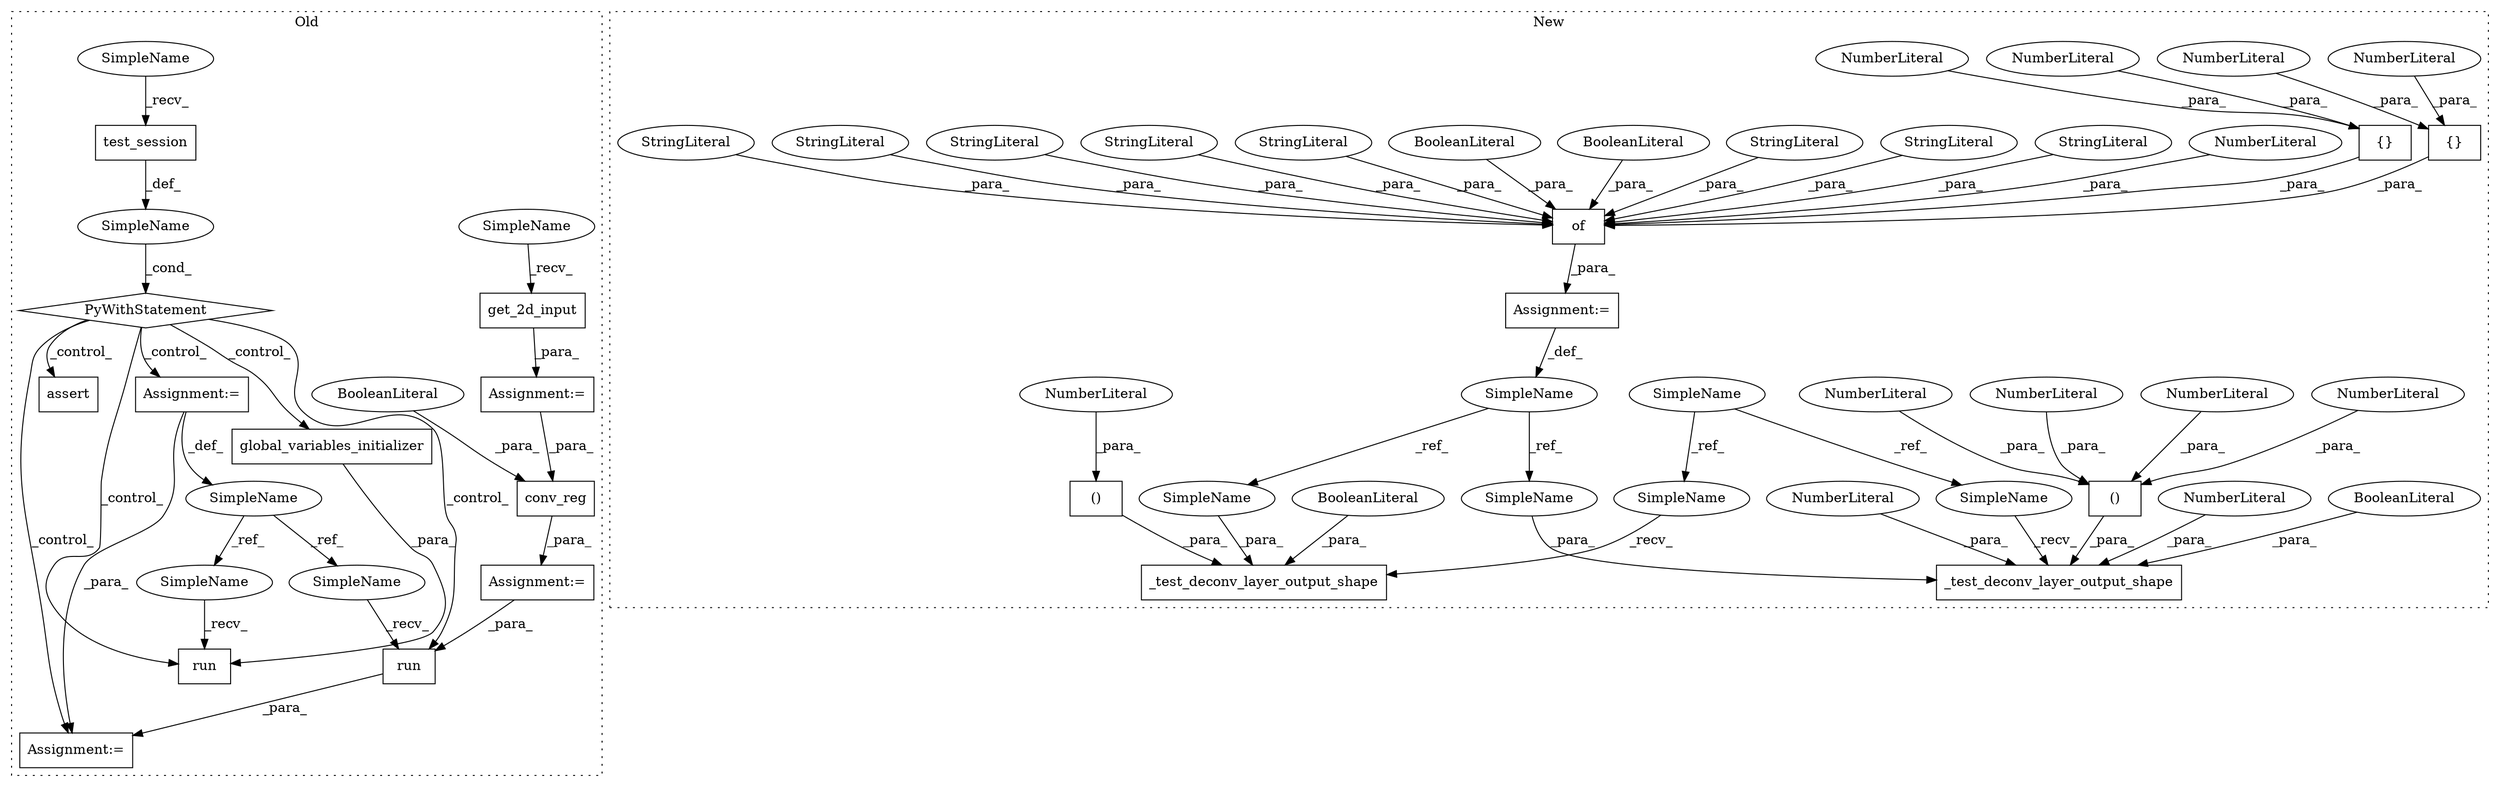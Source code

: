 digraph G {
subgraph cluster0 {
1 [label="get_2d_input" a="32" s="13461" l="14" shape="box"];
22 [label="test_session" a="32" s="13662" l="14" shape="box"];
23 [label="PyWithStatement" a="104" s="13647,13676" l="10,2" shape="diamond"];
26 [label="run" a="32" s="13773,13789" l="4,1" shape="box"];
27 [label="SimpleName" a="42" s="" l="" shape="ellipse"];
28 [label="run" a="32" s="13707,13752" l="4,1" shape="box"];
29 [label="global_variables_initializer" a="32" s="13722" l="30" shape="box"];
30 [label="assert" a="32" s="13803,13885" l="22,1" shape="box"];
31 [label="SimpleName" a="42" s="13690" l="4" shape="ellipse"];
32 [label="Assignment:=" a="7" s="13767" l="1" shape="box"];
34 [label="Assignment:=" a="7" s="13690" l="4" shape="box"];
36 [label="Assignment:=" a="7" s="13455" l="1" shape="box"];
38 [label="Assignment:=" a="7" s="13596" l="1" shape="box"];
43 [label="conv_reg" a="32" s="13597,13619" l="9,1" shape="box"];
45 [label="BooleanLiteral" a="9" s="13611" l="4" shape="ellipse"];
52 [label="SimpleName" a="42" s="13456" l="4" shape="ellipse"];
53 [label="SimpleName" a="42" s="13657" l="4" shape="ellipse"];
54 [label="SimpleName" a="42" s="13768" l="4" shape="ellipse"];
55 [label="SimpleName" a="42" s="13702" l="4" shape="ellipse"];
label = "Old";
style="dotted";
}
subgraph cluster1 {
2 [label="_test_deconv_layer_output_shape" a="32" s="12466,12573" l="32,1" shape="box"];
3 [label="()" a="106" s="12517" l="46" shape="box"];
4 [label="NumberLiteral" a="34" s="12498" l="1" shape="ellipse"];
5 [label="NumberLiteral" a="34" s="12546" l="2" shape="ellipse"];
6 [label="NumberLiteral" a="34" s="12517" l="1" shape="ellipse"];
7 [label="NumberLiteral" a="34" s="12531" l="2" shape="ellipse"];
8 [label="{}" a="4" s="12305,12309" l="1,1" shape="box"];
9 [label="NumberLiteral" a="34" s="12306" l="1" shape="ellipse"];
10 [label="{}" a="4" s="12329,12333" l="1,1" shape="box"];
11 [label="NumberLiteral" a="34" s="12561" l="2" shape="ellipse"];
12 [label="NumberLiteral" a="34" s="12330" l="1" shape="ellipse"];
13 [label="_test_deconv_layer_output_shape" a="32" s="12585,12693" l="32,1" shape="box"];
14 [label="()" a="106" s="12636" l="46" shape="box"];
15 [label="NumberLiteral" a="34" s="12650" l="2" shape="ellipse"];
16 [label="NumberLiteral" a="34" s="12570" l="3" shape="ellipse"];
17 [label="NumberLiteral" a="34" s="12308" l="1" shape="ellipse"];
18 [label="NumberLiteral" a="34" s="12332" l="1" shape="ellipse"];
19 [label="of" a="32" s="12260,12454" l="3,1" shape="box"];
20 [label="NumberLiteral" a="34" s="12279" l="2" shape="ellipse"];
21 [label="SimpleName" a="42" s="12182" l="4" shape="ellipse"];
24 [label="BooleanLiteral" a="9" s="12684" l="5" shape="ellipse"];
25 [label="BooleanLiteral" a="9" s="12565" l="4" shape="ellipse"];
33 [label="StringLiteral" a="45" s="12398" l="7" shape="ellipse"];
35 [label="StringLiteral" a="45" s="12263" l="15" shape="ellipse"];
37 [label="StringLiteral" a="45" s="12311" l="8" shape="ellipse"];
39 [label="BooleanLiteral" a="9" s="12347" l="5" shape="ellipse"];
40 [label="BooleanLiteral" a="9" s="12363" l="4" shape="ellipse"];
41 [label="StringLiteral" a="45" s="12353" l="9" shape="ellipse"];
42 [label="StringLiteral" a="45" s="12282" l="13" shape="ellipse"];
44 [label="StringLiteral" a="45" s="12368" l="11" shape="ellipse"];
46 [label="SimpleName" a="42" s="12244" l="11" shape="ellipse"];
47 [label="Assignment:=" a="7" s="12255" l="1" shape="box"];
48 [label="StringLiteral" a="45" s="12406" l="15" shape="ellipse"];
49 [label="StringLiteral" a="45" s="12388" l="9" shape="ellipse"];
50 [label="SimpleName" a="42" s="12580" l="4" shape="ellipse"];
51 [label="SimpleName" a="42" s="12461" l="4" shape="ellipse"];
56 [label="SimpleName" a="42" s="12500" l="11" shape="ellipse"];
57 [label="SimpleName" a="42" s="12619" l="11" shape="ellipse"];
label = "New";
style="dotted";
}
1 -> 36 [label="_para_"];
3 -> 2 [label="_para_"];
4 -> 2 [label="_para_"];
5 -> 3 [label="_para_"];
6 -> 3 [label="_para_"];
7 -> 3 [label="_para_"];
8 -> 19 [label="_para_"];
9 -> 8 [label="_para_"];
10 -> 19 [label="_para_"];
11 -> 3 [label="_para_"];
12 -> 10 [label="_para_"];
14 -> 13 [label="_para_"];
15 -> 14 [label="_para_"];
16 -> 2 [label="_para_"];
17 -> 8 [label="_para_"];
18 -> 10 [label="_para_"];
19 -> 47 [label="_para_"];
20 -> 19 [label="_para_"];
21 -> 51 [label="_ref_"];
21 -> 50 [label="_ref_"];
22 -> 27 [label="_def_"];
23 -> 30 [label="_control_"];
23 -> 28 [label="_control_"];
23 -> 32 [label="_control_"];
23 -> 26 [label="_control_"];
23 -> 34 [label="_control_"];
23 -> 29 [label="_control_"];
24 -> 13 [label="_para_"];
25 -> 2 [label="_para_"];
26 -> 32 [label="_para_"];
27 -> 23 [label="_cond_"];
29 -> 28 [label="_para_"];
31 -> 54 [label="_ref_"];
31 -> 55 [label="_ref_"];
33 -> 19 [label="_para_"];
34 -> 31 [label="_def_"];
34 -> 32 [label="_para_"];
35 -> 19 [label="_para_"];
36 -> 43 [label="_para_"];
37 -> 19 [label="_para_"];
38 -> 26 [label="_para_"];
39 -> 19 [label="_para_"];
40 -> 19 [label="_para_"];
41 -> 19 [label="_para_"];
42 -> 19 [label="_para_"];
43 -> 38 [label="_para_"];
44 -> 19 [label="_para_"];
45 -> 43 [label="_para_"];
46 -> 57 [label="_ref_"];
46 -> 56 [label="_ref_"];
47 -> 46 [label="_def_"];
48 -> 19 [label="_para_"];
49 -> 19 [label="_para_"];
50 -> 13 [label="_recv_"];
51 -> 2 [label="_recv_"];
52 -> 1 [label="_recv_"];
53 -> 22 [label="_recv_"];
54 -> 26 [label="_recv_"];
55 -> 28 [label="_recv_"];
56 -> 2 [label="_para_"];
57 -> 13 [label="_para_"];
}